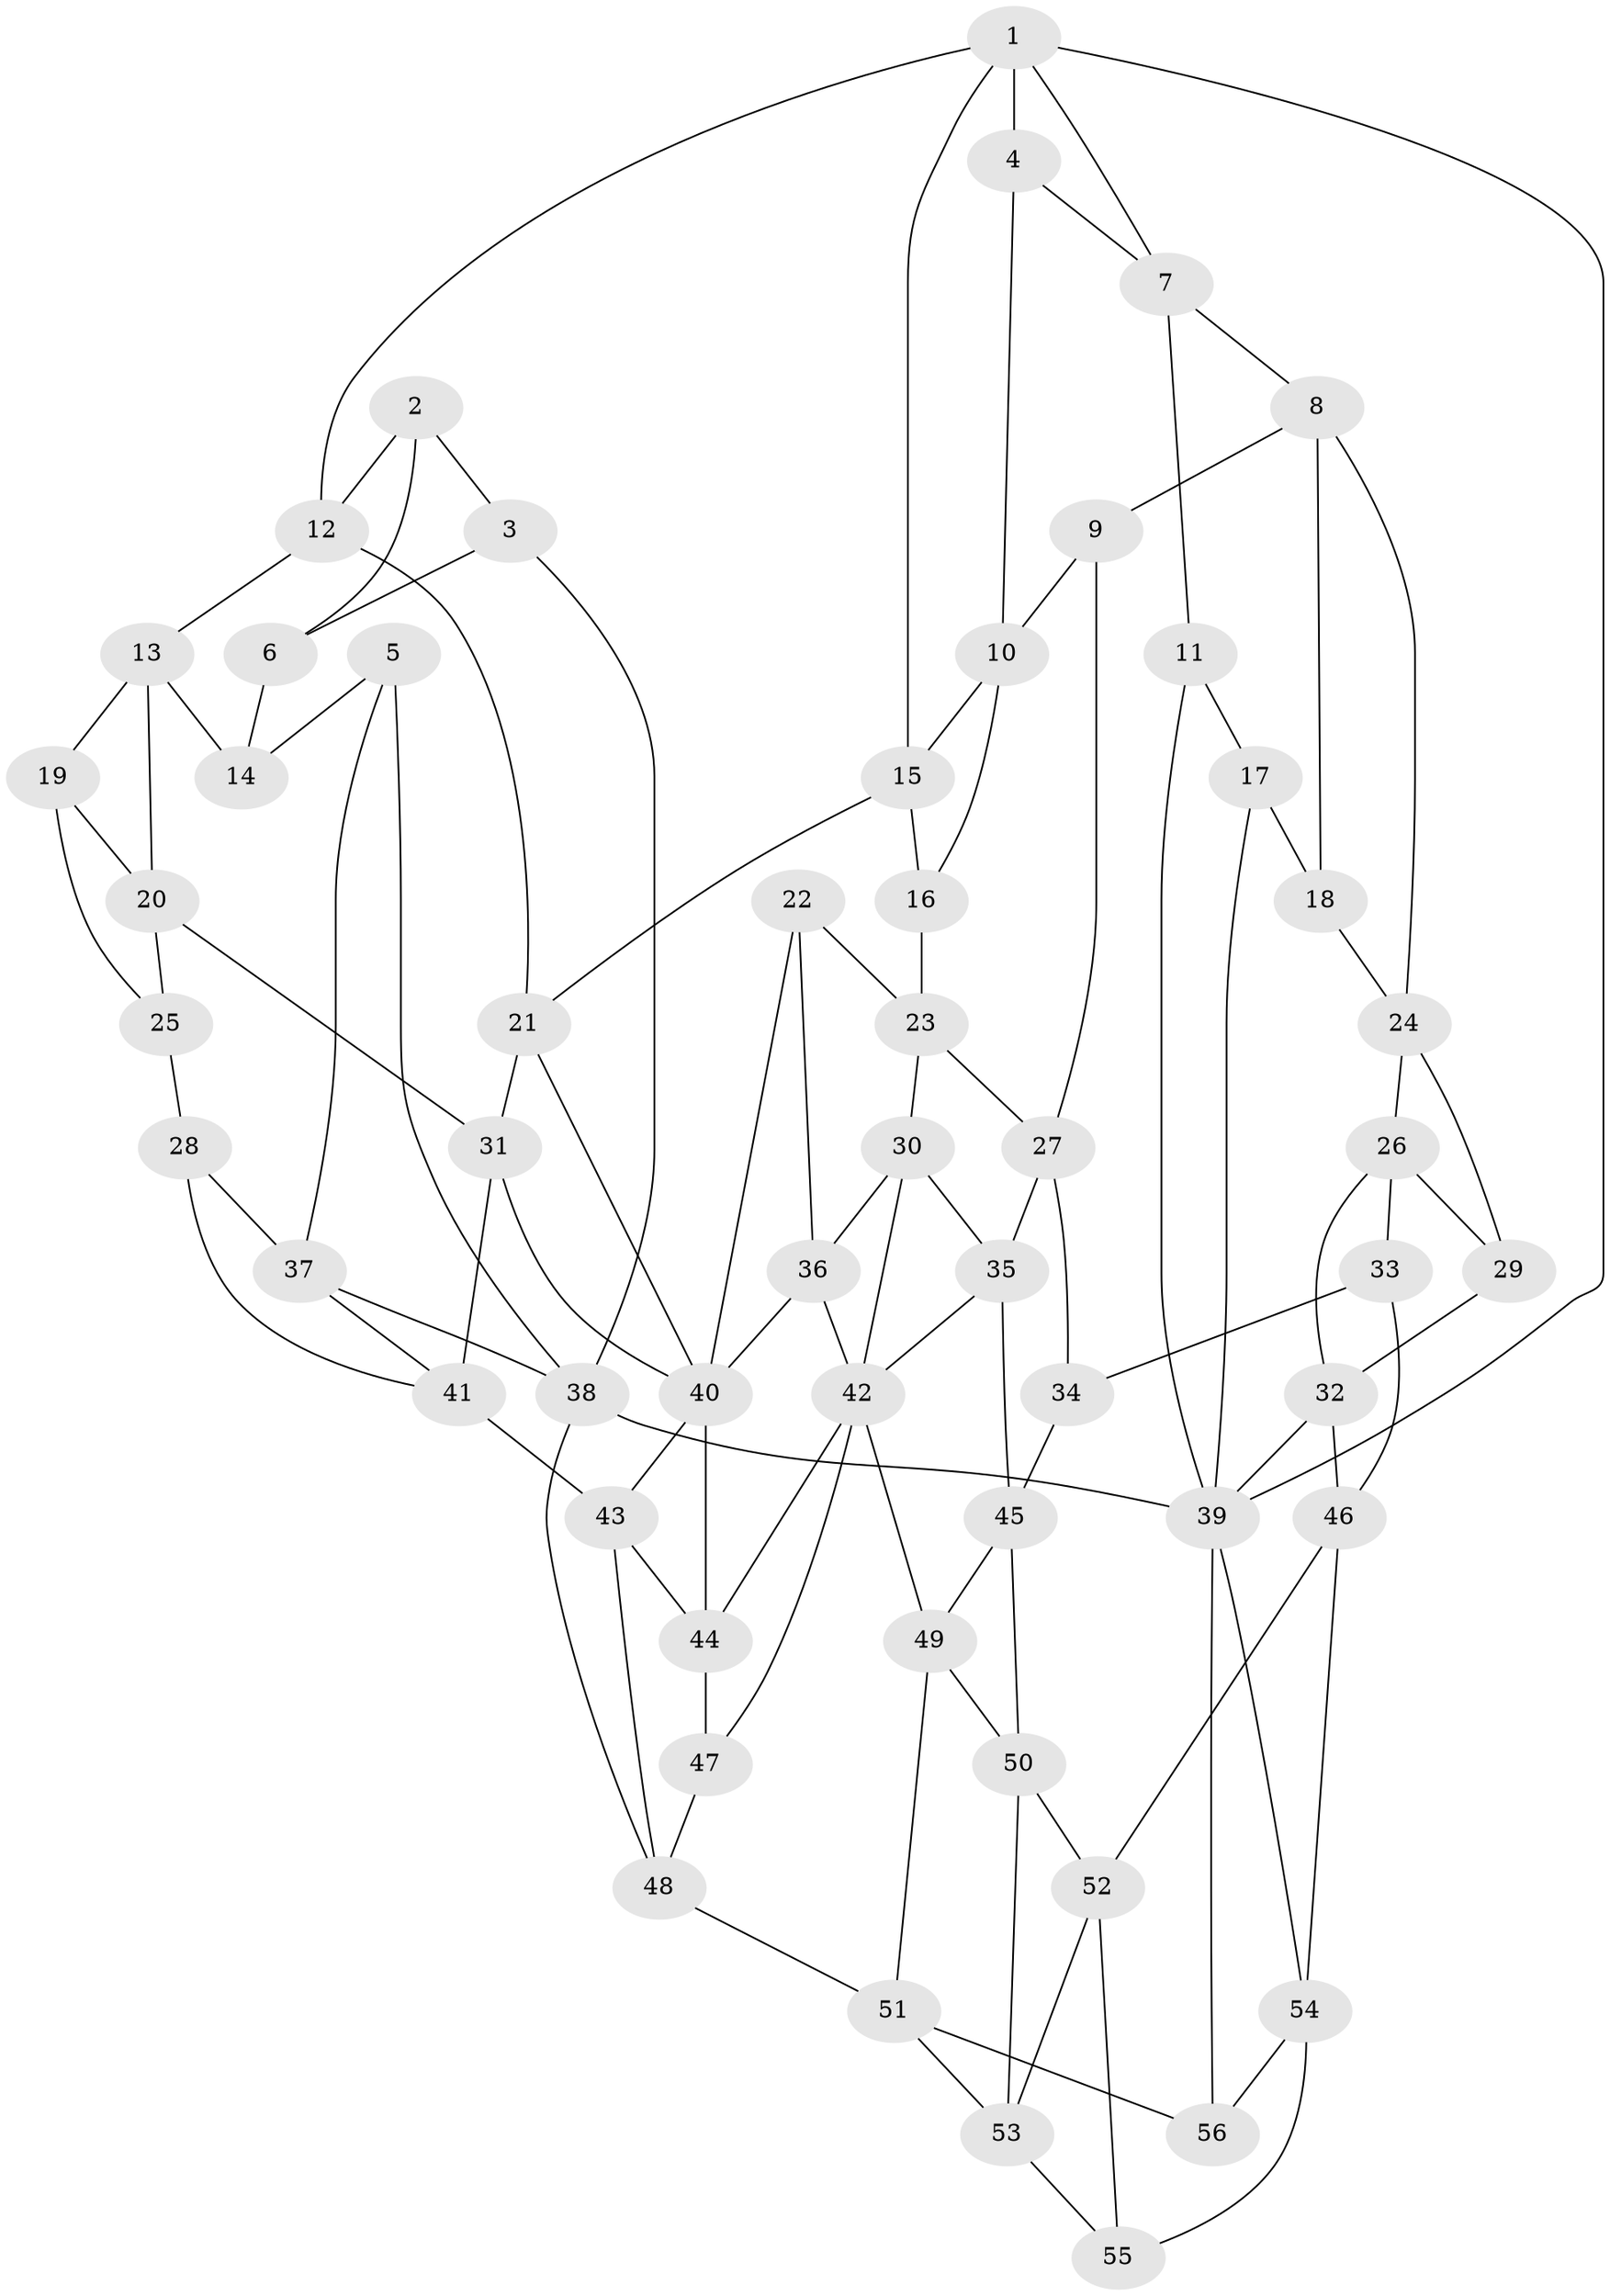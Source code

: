 // original degree distribution, {3: 0.026785714285714284, 4: 0.22321428571428573, 6: 0.22321428571428573, 5: 0.5267857142857143}
// Generated by graph-tools (version 1.1) at 2025/27/03/09/25 03:27:06]
// undirected, 56 vertices, 106 edges
graph export_dot {
graph [start="1"]
  node [color=gray90,style=filled];
  1;
  2;
  3;
  4;
  5;
  6;
  7;
  8;
  9;
  10;
  11;
  12;
  13;
  14;
  15;
  16;
  17;
  18;
  19;
  20;
  21;
  22;
  23;
  24;
  25;
  26;
  27;
  28;
  29;
  30;
  31;
  32;
  33;
  34;
  35;
  36;
  37;
  38;
  39;
  40;
  41;
  42;
  43;
  44;
  45;
  46;
  47;
  48;
  49;
  50;
  51;
  52;
  53;
  54;
  55;
  56;
  1 -- 4 [weight=1.0];
  1 -- 7 [weight=1.0];
  1 -- 12 [weight=1.0];
  1 -- 15 [weight=1.0];
  1 -- 39 [weight=1.0];
  2 -- 3 [weight=1.0];
  2 -- 6 [weight=1.0];
  2 -- 12 [weight=1.0];
  3 -- 6 [weight=1.0];
  3 -- 38 [weight=1.0];
  4 -- 7 [weight=1.0];
  4 -- 10 [weight=1.0];
  5 -- 14 [weight=1.0];
  5 -- 37 [weight=1.0];
  5 -- 38 [weight=1.0];
  6 -- 14 [weight=2.0];
  7 -- 8 [weight=1.0];
  7 -- 11 [weight=1.0];
  8 -- 9 [weight=1.0];
  8 -- 18 [weight=1.0];
  8 -- 24 [weight=1.0];
  9 -- 10 [weight=1.0];
  9 -- 27 [weight=1.0];
  10 -- 15 [weight=1.0];
  10 -- 16 [weight=1.0];
  11 -- 17 [weight=1.0];
  11 -- 39 [weight=1.0];
  12 -- 13 [weight=1.0];
  12 -- 21 [weight=1.0];
  13 -- 14 [weight=1.0];
  13 -- 19 [weight=1.0];
  13 -- 20 [weight=1.0];
  15 -- 16 [weight=1.0];
  15 -- 21 [weight=1.0];
  16 -- 23 [weight=1.0];
  17 -- 18 [weight=1.0];
  17 -- 39 [weight=1.0];
  18 -- 24 [weight=1.0];
  19 -- 20 [weight=1.0];
  19 -- 25 [weight=1.0];
  20 -- 25 [weight=1.0];
  20 -- 31 [weight=1.0];
  21 -- 31 [weight=1.0];
  21 -- 40 [weight=1.0];
  22 -- 23 [weight=1.0];
  22 -- 36 [weight=1.0];
  22 -- 40 [weight=1.0];
  23 -- 27 [weight=1.0];
  23 -- 30 [weight=1.0];
  24 -- 26 [weight=1.0];
  24 -- 29 [weight=1.0];
  25 -- 28 [weight=2.0];
  26 -- 29 [weight=1.0];
  26 -- 32 [weight=1.0];
  26 -- 33 [weight=1.0];
  27 -- 34 [weight=1.0];
  27 -- 35 [weight=1.0];
  28 -- 37 [weight=1.0];
  28 -- 41 [weight=1.0];
  29 -- 32 [weight=1.0];
  30 -- 35 [weight=1.0];
  30 -- 36 [weight=1.0];
  30 -- 42 [weight=1.0];
  31 -- 40 [weight=1.0];
  31 -- 41 [weight=1.0];
  32 -- 39 [weight=1.0];
  32 -- 46 [weight=1.0];
  33 -- 34 [weight=2.0];
  33 -- 46 [weight=1.0];
  34 -- 45 [weight=1.0];
  35 -- 42 [weight=1.0];
  35 -- 45 [weight=1.0];
  36 -- 40 [weight=1.0];
  36 -- 42 [weight=1.0];
  37 -- 38 [weight=1.0];
  37 -- 41 [weight=1.0];
  38 -- 39 [weight=2.0];
  38 -- 48 [weight=1.0];
  39 -- 54 [weight=1.0];
  39 -- 56 [weight=1.0];
  40 -- 43 [weight=1.0];
  40 -- 44 [weight=1.0];
  41 -- 43 [weight=3.0];
  42 -- 44 [weight=1.0];
  42 -- 47 [weight=1.0];
  42 -- 49 [weight=1.0];
  43 -- 44 [weight=1.0];
  43 -- 48 [weight=1.0];
  44 -- 47 [weight=1.0];
  45 -- 49 [weight=1.0];
  45 -- 50 [weight=1.0];
  46 -- 52 [weight=1.0];
  46 -- 54 [weight=1.0];
  47 -- 48 [weight=1.0];
  48 -- 51 [weight=1.0];
  49 -- 50 [weight=1.0];
  49 -- 51 [weight=1.0];
  50 -- 52 [weight=1.0];
  50 -- 53 [weight=1.0];
  51 -- 53 [weight=1.0];
  51 -- 56 [weight=1.0];
  52 -- 53 [weight=1.0];
  52 -- 55 [weight=1.0];
  53 -- 55 [weight=1.0];
  54 -- 55 [weight=1.0];
  54 -- 56 [weight=1.0];
}

